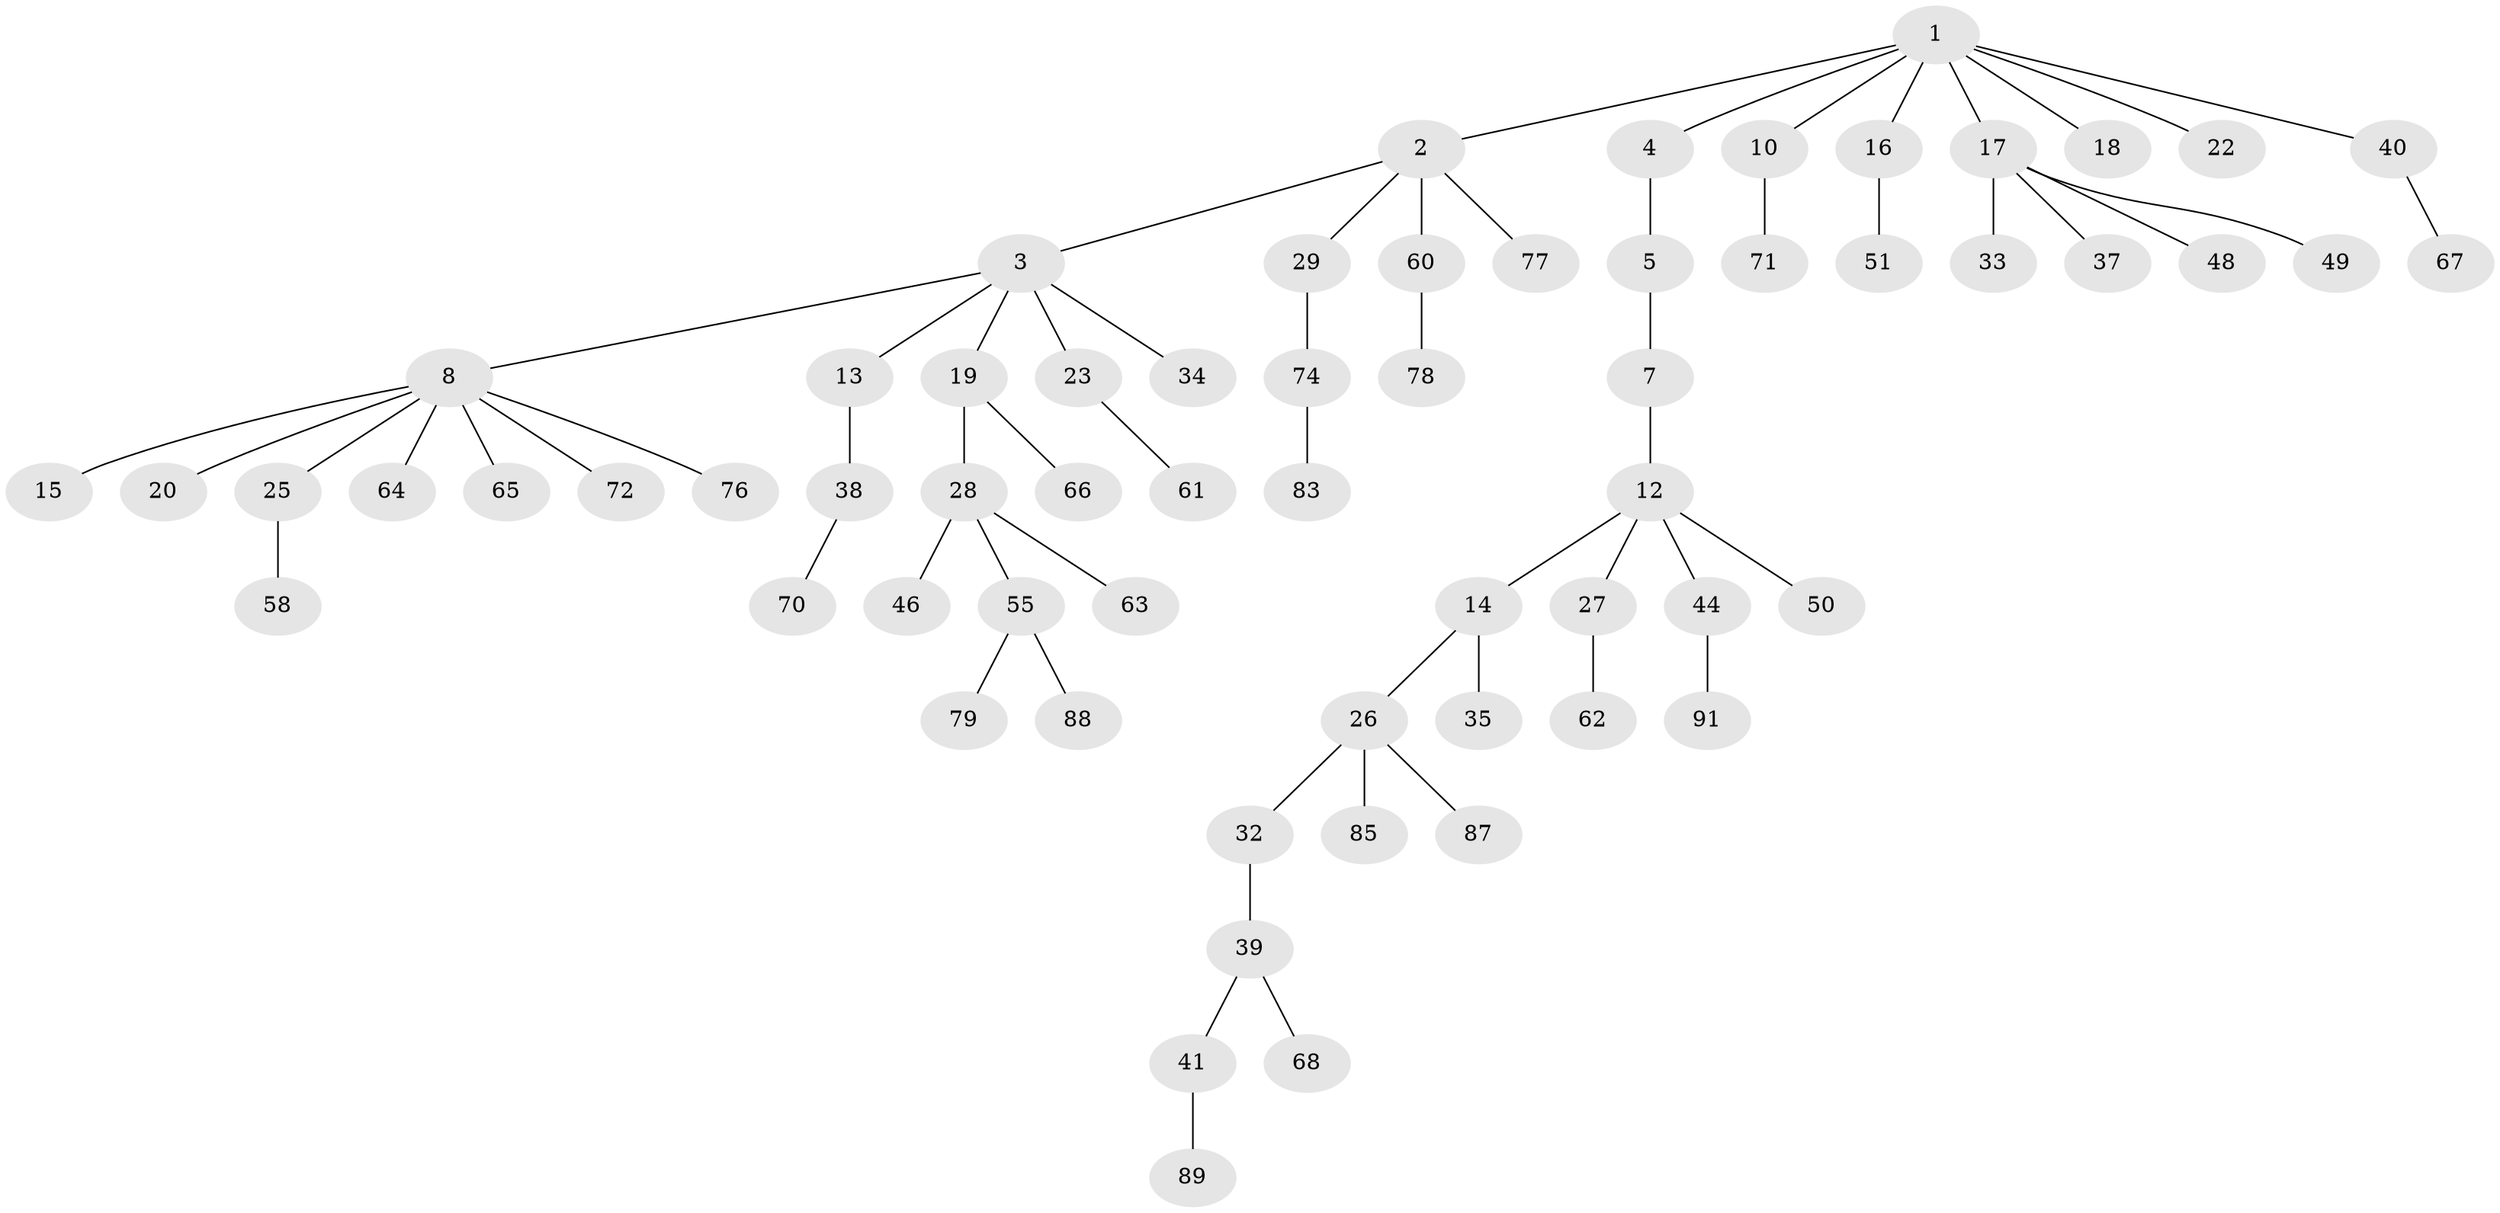 // Generated by graph-tools (version 1.1) at 2025/52/02/27/25 19:52:10]
// undirected, 64 vertices, 63 edges
graph export_dot {
graph [start="1"]
  node [color=gray90,style=filled];
  1 [super="+6"];
  2 [super="+36"];
  3 [super="+9"];
  4 [super="+54"];
  5 [super="+56"];
  7 [super="+24"];
  8 [super="+11"];
  10 [super="+57"];
  12;
  13;
  14 [super="+21"];
  15;
  16 [super="+82"];
  17 [super="+30"];
  18;
  19 [super="+43"];
  20;
  22;
  23;
  25;
  26 [super="+31"];
  27 [super="+52"];
  28 [super="+47"];
  29;
  32;
  33;
  34 [super="+80"];
  35 [super="+69"];
  37;
  38 [super="+73"];
  39 [super="+45"];
  40 [super="+53"];
  41 [super="+42"];
  44;
  46 [super="+92"];
  48;
  49 [super="+84"];
  50;
  51;
  55 [super="+59"];
  58 [super="+86"];
  60;
  61;
  62;
  63;
  64;
  65;
  66;
  67;
  68;
  70;
  71;
  72;
  74 [super="+75"];
  76;
  77;
  78 [super="+81"];
  79;
  83;
  85;
  87;
  88 [super="+90"];
  89;
  91;
  1 -- 2;
  1 -- 4;
  1 -- 10;
  1 -- 16;
  1 -- 17;
  1 -- 18;
  1 -- 40;
  1 -- 22;
  2 -- 3;
  2 -- 29;
  2 -- 60;
  2 -- 77;
  3 -- 8;
  3 -- 13;
  3 -- 19;
  3 -- 34;
  3 -- 23;
  4 -- 5;
  5 -- 7;
  7 -- 12;
  8 -- 15;
  8 -- 20;
  8 -- 25;
  8 -- 64;
  8 -- 72;
  8 -- 65;
  8 -- 76;
  10 -- 71;
  12 -- 14;
  12 -- 27;
  12 -- 44;
  12 -- 50;
  13 -- 38;
  14 -- 35;
  14 -- 26;
  16 -- 51;
  17 -- 33;
  17 -- 49;
  17 -- 48;
  17 -- 37;
  19 -- 28;
  19 -- 66;
  23 -- 61;
  25 -- 58;
  26 -- 32;
  26 -- 85;
  26 -- 87;
  27 -- 62;
  28 -- 46;
  28 -- 55;
  28 -- 63;
  29 -- 74;
  32 -- 39;
  38 -- 70;
  39 -- 41;
  39 -- 68;
  40 -- 67;
  41 -- 89;
  44 -- 91;
  55 -- 88;
  55 -- 79;
  60 -- 78;
  74 -- 83;
}
